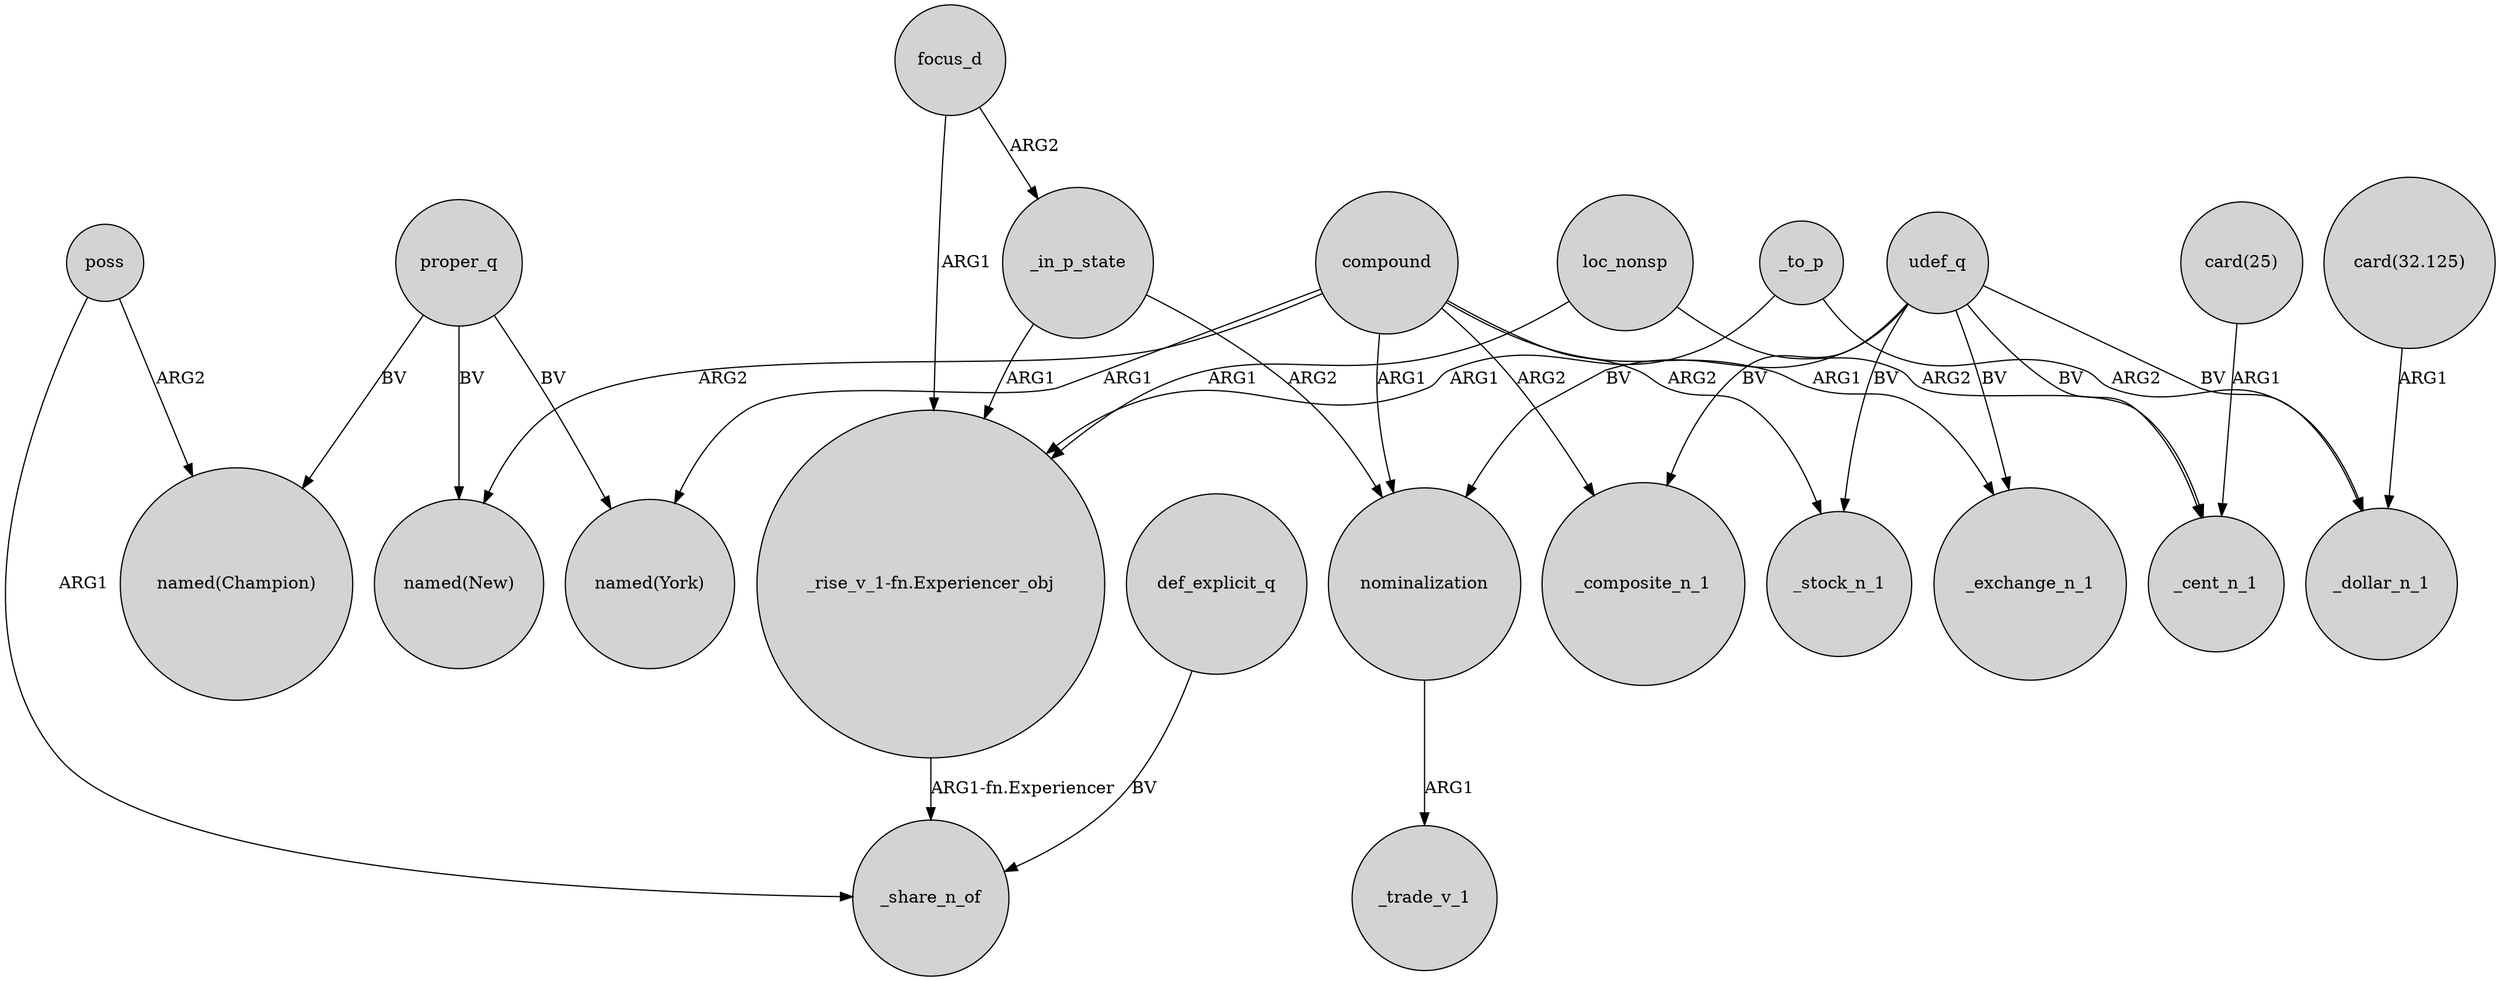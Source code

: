digraph {
	node [shape=circle style=filled]
	_in_p_state -> nominalization [label=ARG2]
	focus_d -> _in_p_state [label=ARG2]
	loc_nonsp -> "_rise_v_1-fn.Experiencer_obj" [label=ARG1]
	compound -> "named(New)" [label=ARG2]
	proper_q -> "named(New)" [label=BV]
	udef_q -> nominalization [label=BV]
	_in_p_state -> "_rise_v_1-fn.Experiencer_obj" [label=ARG1]
	udef_q -> _exchange_n_1 [label=BV]
	def_explicit_q -> _share_n_of [label=BV]
	_to_p -> _dollar_n_1 [label=ARG2]
	"card(32.125)" -> _dollar_n_1 [label=ARG1]
	udef_q -> _cent_n_1 [label=BV]
	compound -> _exchange_n_1 [label=ARG1]
	loc_nonsp -> _cent_n_1 [label=ARG2]
	proper_q -> "named(York)" [label=BV]
	compound -> nominalization [label=ARG1]
	udef_q -> _stock_n_1 [label=BV]
	poss -> "named(Champion)" [label=ARG2]
	poss -> _share_n_of [label=ARG1]
	compound -> _stock_n_1 [label=ARG2]
	proper_q -> "named(Champion)" [label=BV]
	udef_q -> _dollar_n_1 [label=BV]
	focus_d -> "_rise_v_1-fn.Experiencer_obj" [label=ARG1]
	udef_q -> _composite_n_1 [label=BV]
	"card(25)" -> _cent_n_1 [label=ARG1]
	_to_p -> "_rise_v_1-fn.Experiencer_obj" [label=ARG1]
	compound -> "named(York)" [label=ARG1]
	compound -> _composite_n_1 [label=ARG2]
	"_rise_v_1-fn.Experiencer_obj" -> _share_n_of [label="ARG1-fn.Experiencer"]
	nominalization -> _trade_v_1 [label=ARG1]
}
